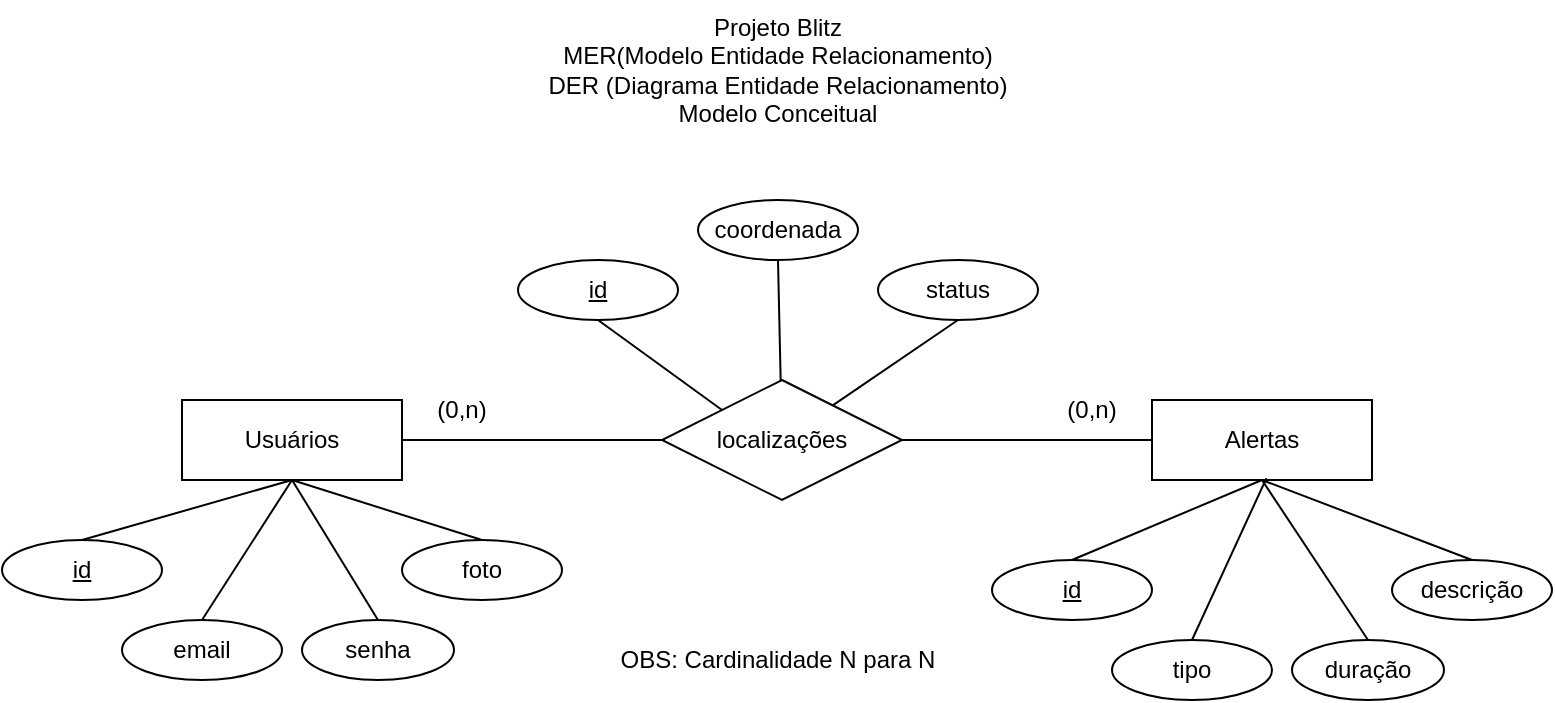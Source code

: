 <mxfile version="16.6.4" type="device"><diagram id="8ya5tgwVcN_o_tJa4xnc" name="Page-1"><mxGraphModel dx="1422" dy="762" grid="1" gridSize="10" guides="1" tooltips="1" connect="1" arrows="1" fold="1" page="1" pageScale="1" pageWidth="827" pageHeight="1169" math="0" shadow="0"><root><mxCell id="0"/><mxCell id="1" parent="0"/><mxCell id="O8UgOYBky4FPMIY21Y2X-1" value="Projeto Blitz&lt;br&gt;MER(Modelo Entidade Relacionamento)&lt;br&gt;DER (Diagrama Entidade Relacionamento)&lt;br&gt;Modelo Conceitual" style="text;html=1;strokeColor=none;fillColor=none;align=center;verticalAlign=middle;whiteSpace=wrap;rounded=0;" vertex="1" parent="1"><mxGeometry x="284" y="10" width="260" height="70" as="geometry"/></mxCell><mxCell id="O8UgOYBky4FPMIY21Y2X-6" style="edgeStyle=orthogonalEdgeStyle;rounded=0;orthogonalLoop=1;jettySize=auto;html=1;exitX=1;exitY=0.5;exitDx=0;exitDy=0;entryX=0;entryY=0.5;entryDx=0;entryDy=0;endArrow=none;endFill=0;" edge="1" parent="1" source="O8UgOYBky4FPMIY21Y2X-2" target="O8UgOYBky4FPMIY21Y2X-5"><mxGeometry relative="1" as="geometry"/></mxCell><mxCell id="O8UgOYBky4FPMIY21Y2X-2" value="Usuários" style="rounded=0;whiteSpace=wrap;html=1;" vertex="1" parent="1"><mxGeometry x="116" y="210" width="110" height="40" as="geometry"/></mxCell><mxCell id="O8UgOYBky4FPMIY21Y2X-4" value="Alertas" style="rounded=0;whiteSpace=wrap;html=1;" vertex="1" parent="1"><mxGeometry x="601" y="210" width="110" height="40" as="geometry"/></mxCell><mxCell id="O8UgOYBky4FPMIY21Y2X-7" style="edgeStyle=orthogonalEdgeStyle;rounded=0;orthogonalLoop=1;jettySize=auto;html=1;exitX=1;exitY=0.5;exitDx=0;exitDy=0;entryX=0;entryY=0.5;entryDx=0;entryDy=0;endArrow=none;endFill=0;" edge="1" parent="1" source="O8UgOYBky4FPMIY21Y2X-5" target="O8UgOYBky4FPMIY21Y2X-4"><mxGeometry relative="1" as="geometry"/></mxCell><mxCell id="O8UgOYBky4FPMIY21Y2X-5" value="localizações" style="rhombus;whiteSpace=wrap;html=1;" vertex="1" parent="1"><mxGeometry x="356" y="200" width="120" height="60" as="geometry"/></mxCell><mxCell id="O8UgOYBky4FPMIY21Y2X-14" style="edgeStyle=none;rounded=0;orthogonalLoop=1;jettySize=auto;html=1;exitX=0.5;exitY=0;exitDx=0;exitDy=0;endArrow=none;endFill=0;entryX=0.5;entryY=1;entryDx=0;entryDy=0;" edge="1" parent="1" source="O8UgOYBky4FPMIY21Y2X-8" target="O8UgOYBky4FPMIY21Y2X-2"><mxGeometry relative="1" as="geometry"><mxPoint x="176" y="290" as="targetPoint"/></mxGeometry></mxCell><mxCell id="O8UgOYBky4FPMIY21Y2X-8" value="email" style="ellipse;whiteSpace=wrap;html=1;" vertex="1" parent="1"><mxGeometry x="86" y="320" width="80" height="30" as="geometry"/></mxCell><mxCell id="O8UgOYBky4FPMIY21Y2X-13" style="rounded=0;orthogonalLoop=1;jettySize=auto;html=1;exitX=0.5;exitY=0;exitDx=0;exitDy=0;entryX=0.5;entryY=1;entryDx=0;entryDy=0;endArrow=none;endFill=0;" edge="1" parent="1" source="O8UgOYBky4FPMIY21Y2X-9" target="O8UgOYBky4FPMIY21Y2X-2"><mxGeometry relative="1" as="geometry"/></mxCell><mxCell id="O8UgOYBky4FPMIY21Y2X-9" value="id" style="ellipse;whiteSpace=wrap;html=1;fontStyle=4" vertex="1" parent="1"><mxGeometry x="26" y="280" width="80" height="30" as="geometry"/></mxCell><mxCell id="O8UgOYBky4FPMIY21Y2X-15" style="edgeStyle=none;rounded=0;orthogonalLoop=1;jettySize=auto;html=1;exitX=0.5;exitY=0;exitDx=0;exitDy=0;entryX=0.5;entryY=1;entryDx=0;entryDy=0;endArrow=none;endFill=0;" edge="1" parent="1" source="O8UgOYBky4FPMIY21Y2X-10" target="O8UgOYBky4FPMIY21Y2X-2"><mxGeometry relative="1" as="geometry"/></mxCell><mxCell id="O8UgOYBky4FPMIY21Y2X-10" value="senha" style="ellipse;whiteSpace=wrap;html=1;" vertex="1" parent="1"><mxGeometry x="176" y="320" width="76" height="30" as="geometry"/></mxCell><mxCell id="O8UgOYBky4FPMIY21Y2X-16" style="edgeStyle=none;rounded=0;orthogonalLoop=1;jettySize=auto;html=1;exitX=0.5;exitY=0;exitDx=0;exitDy=0;entryX=0.5;entryY=1;entryDx=0;entryDy=0;endArrow=none;endFill=0;" edge="1" parent="1" source="O8UgOYBky4FPMIY21Y2X-11" target="O8UgOYBky4FPMIY21Y2X-2"><mxGeometry relative="1" as="geometry"/></mxCell><mxCell id="O8UgOYBky4FPMIY21Y2X-11" value="foto" style="ellipse;whiteSpace=wrap;html=1;" vertex="1" parent="1"><mxGeometry x="226" y="280" width="80" height="30" as="geometry"/></mxCell><mxCell id="O8UgOYBky4FPMIY21Y2X-22" style="edgeStyle=none;rounded=0;orthogonalLoop=1;jettySize=auto;html=1;exitX=0.5;exitY=0;exitDx=0;exitDy=0;endArrow=none;endFill=0;entryX=0.52;entryY=0.978;entryDx=0;entryDy=0;entryPerimeter=0;" edge="1" parent="1" source="O8UgOYBky4FPMIY21Y2X-17" target="O8UgOYBky4FPMIY21Y2X-4"><mxGeometry relative="1" as="geometry"><mxPoint x="656" y="270" as="targetPoint"/></mxGeometry></mxCell><mxCell id="O8UgOYBky4FPMIY21Y2X-17" value="tipo" style="ellipse;whiteSpace=wrap;html=1;" vertex="1" parent="1"><mxGeometry x="581" y="330" width="80" height="30" as="geometry"/></mxCell><mxCell id="O8UgOYBky4FPMIY21Y2X-21" style="edgeStyle=none;rounded=0;orthogonalLoop=1;jettySize=auto;html=1;exitX=0.5;exitY=0;exitDx=0;exitDy=0;endArrow=none;endFill=0;" edge="1" parent="1" source="O8UgOYBky4FPMIY21Y2X-18"><mxGeometry relative="1" as="geometry"><mxPoint x="656" y="250" as="targetPoint"/></mxGeometry></mxCell><mxCell id="O8UgOYBky4FPMIY21Y2X-18" value="id" style="ellipse;whiteSpace=wrap;html=1;fontStyle=4" vertex="1" parent="1"><mxGeometry x="521" y="290" width="80" height="30" as="geometry"/></mxCell><mxCell id="O8UgOYBky4FPMIY21Y2X-23" style="edgeStyle=none;rounded=0;orthogonalLoop=1;jettySize=auto;html=1;exitX=0.5;exitY=0;exitDx=0;exitDy=0;endArrow=none;endFill=0;" edge="1" parent="1" source="O8UgOYBky4FPMIY21Y2X-19"><mxGeometry relative="1" as="geometry"><mxPoint x="656" y="250" as="targetPoint"/></mxGeometry></mxCell><mxCell id="O8UgOYBky4FPMIY21Y2X-19" value="duração" style="ellipse;whiteSpace=wrap;html=1;" vertex="1" parent="1"><mxGeometry x="671" y="330" width="76" height="30" as="geometry"/></mxCell><mxCell id="O8UgOYBky4FPMIY21Y2X-24" style="edgeStyle=none;rounded=0;orthogonalLoop=1;jettySize=auto;html=1;exitX=0.5;exitY=0;exitDx=0;exitDy=0;endArrow=none;endFill=0;" edge="1" parent="1" source="O8UgOYBky4FPMIY21Y2X-20"><mxGeometry relative="1" as="geometry"><mxPoint x="656" y="250" as="targetPoint"/></mxGeometry></mxCell><mxCell id="O8UgOYBky4FPMIY21Y2X-20" value="descrição" style="ellipse;whiteSpace=wrap;html=1;" vertex="1" parent="1"><mxGeometry x="721" y="290" width="80" height="30" as="geometry"/></mxCell><mxCell id="O8UgOYBky4FPMIY21Y2X-31" style="edgeStyle=none;rounded=0;orthogonalLoop=1;jettySize=auto;html=1;exitX=0.5;exitY=1;exitDx=0;exitDy=0;endArrow=none;endFill=0;" edge="1" parent="1" source="O8UgOYBky4FPMIY21Y2X-25" target="O8UgOYBky4FPMIY21Y2X-5"><mxGeometry relative="1" as="geometry"/></mxCell><mxCell id="O8UgOYBky4FPMIY21Y2X-25" value="coordenada" style="ellipse;whiteSpace=wrap;html=1;" vertex="1" parent="1"><mxGeometry x="374" y="110" width="80" height="30" as="geometry"/></mxCell><mxCell id="O8UgOYBky4FPMIY21Y2X-29" style="edgeStyle=none;rounded=0;orthogonalLoop=1;jettySize=auto;html=1;exitX=0.5;exitY=1;exitDx=0;exitDy=0;entryX=0;entryY=0;entryDx=0;entryDy=0;endArrow=none;endFill=0;" edge="1" parent="1" source="O8UgOYBky4FPMIY21Y2X-26" target="O8UgOYBky4FPMIY21Y2X-5"><mxGeometry relative="1" as="geometry"/></mxCell><mxCell id="O8UgOYBky4FPMIY21Y2X-26" value="id" style="ellipse;whiteSpace=wrap;html=1;fontStyle=4" vertex="1" parent="1"><mxGeometry x="284" y="140" width="80" height="30" as="geometry"/></mxCell><mxCell id="O8UgOYBky4FPMIY21Y2X-30" style="edgeStyle=none;rounded=0;orthogonalLoop=1;jettySize=auto;html=1;exitX=0.5;exitY=1;exitDx=0;exitDy=0;endArrow=none;endFill=0;" edge="1" parent="1" source="O8UgOYBky4FPMIY21Y2X-27" target="O8UgOYBky4FPMIY21Y2X-5"><mxGeometry relative="1" as="geometry"/></mxCell><mxCell id="O8UgOYBky4FPMIY21Y2X-27" value="status" style="ellipse;whiteSpace=wrap;html=1;" vertex="1" parent="1"><mxGeometry x="464" y="140" width="80" height="30" as="geometry"/></mxCell><mxCell id="O8UgOYBky4FPMIY21Y2X-32" value="(0,n)" style="text;html=1;strokeColor=none;fillColor=none;align=center;verticalAlign=middle;whiteSpace=wrap;rounded=0;" vertex="1" parent="1"><mxGeometry x="541" y="200" width="60" height="30" as="geometry"/></mxCell><mxCell id="O8UgOYBky4FPMIY21Y2X-33" value="(0,n)" style="text;html=1;strokeColor=none;fillColor=none;align=center;verticalAlign=middle;whiteSpace=wrap;rounded=0;" vertex="1" parent="1"><mxGeometry x="226" y="200" width="60" height="30" as="geometry"/></mxCell><mxCell id="O8UgOYBky4FPMIY21Y2X-34" value="OBS: Cardinalidade N para N" style="text;html=1;strokeColor=none;fillColor=none;align=center;verticalAlign=middle;whiteSpace=wrap;rounded=0;" vertex="1" parent="1"><mxGeometry x="324" y="330" width="180" height="20" as="geometry"/></mxCell></root></mxGraphModel></diagram></mxfile>
